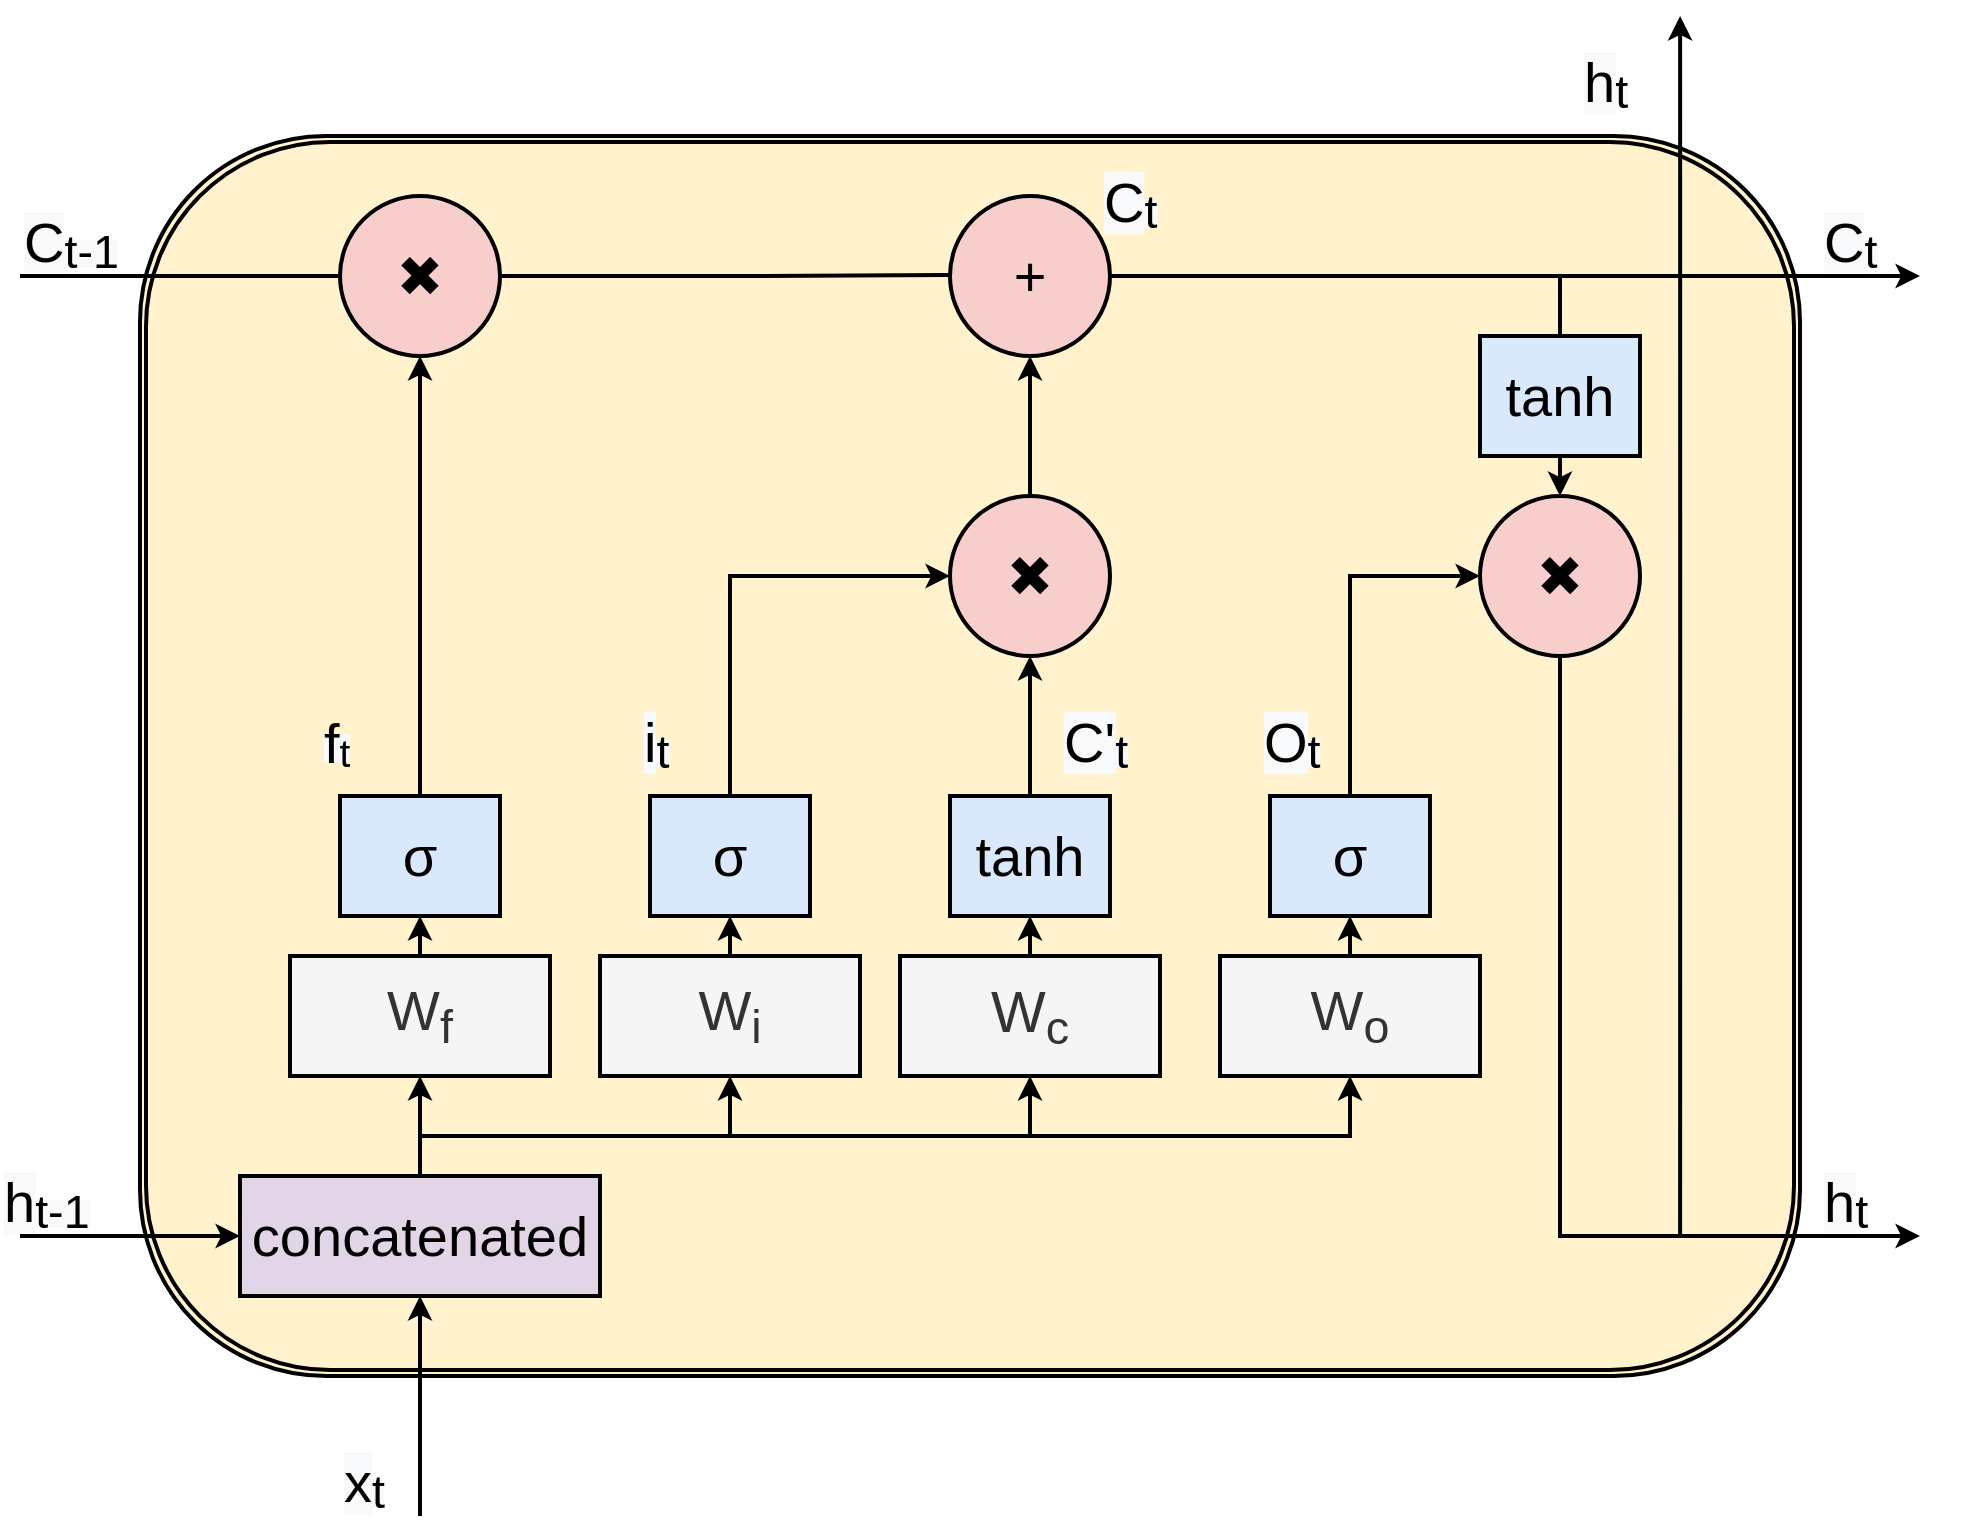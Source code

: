 <mxfile version="13.1.1" type="github"><diagram id="wgbksqBaU25theoSpPje" name="Page-1"><mxGraphModel dx="1673" dy="839" grid="1" gridSize="10" guides="1" tooltips="1" connect="1" arrows="1" fold="1" page="1" pageScale="1" pageWidth="3300" pageHeight="4681" math="0" shadow="0"><root><mxCell id="0"/><mxCell id="1" parent="0"/><mxCell id="q7qu0OWh7GDWfmp5W00Q-64" value="" style="shape=ext;double=1;rounded=1;whiteSpace=wrap;html=1;strokeWidth=2;fillColor=#fff2cc;strokeColor=#000000;" vertex="1" parent="1"><mxGeometry x="370" y="460" width="830" height="620" as="geometry"/></mxCell><mxCell id="q7qu0OWh7GDWfmp5W00Q-46" style="edgeStyle=orthogonalEdgeStyle;rounded=0;orthogonalLoop=1;jettySize=auto;html=1;exitX=1;exitY=0.5;exitDx=0;exitDy=0;entryX=0;entryY=0.5;entryDx=0;entryDy=0;endArrow=none;endFill=0;strokeWidth=2;strokeColor=#000000;" edge="1" parent="1" source="q7qu0OWh7GDWfmp5W00Q-6"><mxGeometry relative="1" as="geometry"><mxPoint x="560.0" y="529.41" as="sourcePoint"/><mxPoint x="795" y="529.41" as="targetPoint"/></mxGeometry></mxCell><mxCell id="q7qu0OWh7GDWfmp5W00Q-47" style="edgeStyle=orthogonalEdgeStyle;rounded=0;orthogonalLoop=1;jettySize=auto;html=1;exitX=0;exitY=0.5;exitDx=0;exitDy=0;endArrow=none;endFill=0;strokeWidth=2;strokeColor=#000000;" edge="1" parent="1" source="q7qu0OWh7GDWfmp5W00Q-6"><mxGeometry relative="1" as="geometry"><mxPoint x="310" y="530" as="targetPoint"/></mxGeometry></mxCell><mxCell id="q7qu0OWh7GDWfmp5W00Q-6" value="&lt;span style=&quot;font-size: 28px&quot;&gt;✖&lt;/span&gt;" style="ellipse;whiteSpace=wrap;html=1;aspect=fixed;strokeWidth=2;fillColor=#f8cecc;strokeColor=#000000;" vertex="1" parent="1"><mxGeometry x="470" y="490" width="80" height="80" as="geometry"/></mxCell><mxCell id="q7qu0OWh7GDWfmp5W00Q-45" style="edgeStyle=orthogonalEdgeStyle;rounded=0;orthogonalLoop=1;jettySize=auto;html=1;exitX=1;exitY=0.5;exitDx=0;exitDy=0;endArrow=none;endFill=0;entryX=0.5;entryY=0;entryDx=0;entryDy=0;strokeWidth=2;strokeColor=#000000;" edge="1" parent="1" source="q7qu0OWh7GDWfmp5W00Q-7" target="q7qu0OWh7GDWfmp5W00Q-24"><mxGeometry relative="1" as="geometry"><mxPoint x="1510.0" y="529.882" as="targetPoint"/></mxGeometry></mxCell><mxCell id="q7qu0OWh7GDWfmp5W00Q-62" style="edgeStyle=orthogonalEdgeStyle;rounded=0;orthogonalLoop=1;jettySize=auto;html=1;exitX=1;exitY=0.5;exitDx=0;exitDy=0;endArrow=classic;endFill=1;strokeWidth=2;strokeColor=#000000;" edge="1" parent="1" source="q7qu0OWh7GDWfmp5W00Q-7"><mxGeometry relative="1" as="geometry"><mxPoint x="1260" y="530" as="targetPoint"/></mxGeometry></mxCell><mxCell id="q7qu0OWh7GDWfmp5W00Q-7" value="&lt;font style=&quot;font-size: 28px&quot;&gt;+&lt;/font&gt;" style="ellipse;whiteSpace=wrap;html=1;aspect=fixed;strokeWidth=2;fillColor=#f8cecc;strokeColor=#000000;" vertex="1" parent="1"><mxGeometry x="775" y="490" width="80" height="80" as="geometry"/></mxCell><mxCell id="q7qu0OWh7GDWfmp5W00Q-41" style="edgeStyle=orthogonalEdgeStyle;rounded=0;orthogonalLoop=1;jettySize=auto;html=1;exitX=0.5;exitY=0;exitDx=0;exitDy=0;entryX=0.5;entryY=1;entryDx=0;entryDy=0;strokeWidth=2;strokeColor=#000000;" edge="1" parent="1" source="q7qu0OWh7GDWfmp5W00Q-8" target="q7qu0OWh7GDWfmp5W00Q-7"><mxGeometry relative="1" as="geometry"/></mxCell><mxCell id="q7qu0OWh7GDWfmp5W00Q-8" value="&lt;span style=&quot;font-size: 28px&quot;&gt;✖&lt;/span&gt;" style="ellipse;whiteSpace=wrap;html=1;aspect=fixed;strokeWidth=2;fillColor=#f8cecc;strokeColor=#000000;" vertex="1" parent="1"><mxGeometry x="775" y="640" width="80" height="80" as="geometry"/></mxCell><mxCell id="q7qu0OWh7GDWfmp5W00Q-48" style="edgeStyle=orthogonalEdgeStyle;rounded=0;orthogonalLoop=1;jettySize=auto;html=1;exitX=0.5;exitY=1;exitDx=0;exitDy=0;endArrow=classic;endFill=1;strokeWidth=2;strokeColor=#000000;" edge="1" parent="1" source="q7qu0OWh7GDWfmp5W00Q-9"><mxGeometry relative="1" as="geometry"><mxPoint x="1260" y="1010" as="targetPoint"/><Array as="points"><mxPoint x="1080" y="1010"/></Array></mxGeometry></mxCell><mxCell id="q7qu0OWh7GDWfmp5W00Q-9" value="&lt;span style=&quot;font-size: 28px&quot;&gt;✖&lt;/span&gt;" style="ellipse;whiteSpace=wrap;html=1;aspect=fixed;strokeWidth=2;fillColor=#f8cecc;strokeColor=#000000;" vertex="1" parent="1"><mxGeometry x="1040" y="640" width="80" height="80" as="geometry"/></mxCell><mxCell id="q7qu0OWh7GDWfmp5W00Q-28" style="edgeStyle=orthogonalEdgeStyle;rounded=0;orthogonalLoop=1;jettySize=auto;html=1;exitX=0.5;exitY=0;exitDx=0;exitDy=0;entryX=0.5;entryY=1;entryDx=0;entryDy=0;strokeWidth=2;strokeColor=#000000;" edge="1" parent="1" source="q7qu0OWh7GDWfmp5W00Q-10" target="q7qu0OWh7GDWfmp5W00Q-11"><mxGeometry relative="1" as="geometry"/></mxCell><mxCell id="q7qu0OWh7GDWfmp5W00Q-10" value="&lt;font style=&quot;font-size: 28px&quot;&gt;W&lt;sub&gt;f&lt;/sub&gt;&lt;/font&gt;" style="rounded=0;whiteSpace=wrap;html=1;strokeWidth=2;fillColor=#f5f5f5;strokeColor=#000000;fontColor=#333333;" vertex="1" parent="1"><mxGeometry x="445" y="870" width="130" height="60" as="geometry"/></mxCell><mxCell id="q7qu0OWh7GDWfmp5W00Q-27" style="edgeStyle=orthogonalEdgeStyle;rounded=0;orthogonalLoop=1;jettySize=auto;html=1;exitX=0.5;exitY=0;exitDx=0;exitDy=0;strokeWidth=2;strokeColor=#000000;" edge="1" parent="1" source="q7qu0OWh7GDWfmp5W00Q-11" target="q7qu0OWh7GDWfmp5W00Q-6"><mxGeometry relative="1" as="geometry"/></mxCell><mxCell id="q7qu0OWh7GDWfmp5W00Q-11" value="&lt;font style=&quot;font-size: 28px&quot;&gt;σ&lt;/font&gt;" style="rounded=0;whiteSpace=wrap;html=1;strokeWidth=2;strokeColor=#000000;" vertex="1" parent="1"><mxGeometry x="470" y="790" width="80" height="60" as="geometry"/></mxCell><mxCell id="q7qu0OWh7GDWfmp5W00Q-36" style="edgeStyle=orthogonalEdgeStyle;rounded=0;orthogonalLoop=1;jettySize=auto;html=1;exitX=0.5;exitY=0;exitDx=0;exitDy=0;entryX=0.5;entryY=1;entryDx=0;entryDy=0;strokeWidth=2;strokeColor=#000000;" edge="1" parent="1" source="q7qu0OWh7GDWfmp5W00Q-16" target="q7qu0OWh7GDWfmp5W00Q-17"><mxGeometry relative="1" as="geometry"/></mxCell><mxCell id="q7qu0OWh7GDWfmp5W00Q-16" value="&lt;font style=&quot;font-size: 28px&quot;&gt;W&lt;sub&gt;i&lt;/sub&gt;&lt;/font&gt;" style="rounded=0;whiteSpace=wrap;html=1;strokeWidth=2;fillColor=#f5f5f5;strokeColor=#000000;fontColor=#333333;" vertex="1" parent="1"><mxGeometry x="600" y="870" width="130" height="60" as="geometry"/></mxCell><mxCell id="q7qu0OWh7GDWfmp5W00Q-39" style="edgeStyle=orthogonalEdgeStyle;rounded=0;orthogonalLoop=1;jettySize=auto;html=1;exitX=0.5;exitY=0;exitDx=0;exitDy=0;entryX=0;entryY=0.5;entryDx=0;entryDy=0;strokeWidth=2;strokeColor=#000000;" edge="1" parent="1" source="q7qu0OWh7GDWfmp5W00Q-17" target="q7qu0OWh7GDWfmp5W00Q-8"><mxGeometry relative="1" as="geometry"><mxPoint x="785" y="680" as="targetPoint"/></mxGeometry></mxCell><mxCell id="q7qu0OWh7GDWfmp5W00Q-17" value="&lt;span style=&quot;font-size: 28px&quot;&gt;σ&lt;/span&gt;" style="rounded=0;whiteSpace=wrap;html=1;strokeWidth=2;fillColor=#dae8fc;strokeColor=#000000;" vertex="1" parent="1"><mxGeometry x="625" y="790" width="80" height="60" as="geometry"/></mxCell><mxCell id="q7qu0OWh7GDWfmp5W00Q-37" style="edgeStyle=orthogonalEdgeStyle;rounded=0;orthogonalLoop=1;jettySize=auto;html=1;exitX=0.5;exitY=0;exitDx=0;exitDy=0;entryX=0.5;entryY=1;entryDx=0;entryDy=0;strokeWidth=2;strokeColor=#000000;" edge="1" parent="1" source="q7qu0OWh7GDWfmp5W00Q-20" target="q7qu0OWh7GDWfmp5W00Q-21"><mxGeometry relative="1" as="geometry"/></mxCell><mxCell id="q7qu0OWh7GDWfmp5W00Q-20" value="&lt;font style=&quot;font-size: 29px&quot;&gt;W&lt;/font&gt;&lt;font style=&quot;font-size: 24.167px&quot;&gt;&lt;sub style=&quot;font-size: 23.333px&quot;&gt;c&lt;/sub&gt;&lt;/font&gt;" style="rounded=0;whiteSpace=wrap;html=1;strokeWidth=2;fillColor=#f5f5f5;strokeColor=#000000;fontColor=#333333;" vertex="1" parent="1"><mxGeometry x="750" y="870" width="130" height="60" as="geometry"/></mxCell><mxCell id="q7qu0OWh7GDWfmp5W00Q-40" style="edgeStyle=orthogonalEdgeStyle;rounded=0;orthogonalLoop=1;jettySize=auto;html=1;exitX=0.5;exitY=0;exitDx=0;exitDy=0;entryX=0.5;entryY=1;entryDx=0;entryDy=0;strokeWidth=2;strokeColor=#000000;" edge="1" parent="1" source="q7qu0OWh7GDWfmp5W00Q-21" target="q7qu0OWh7GDWfmp5W00Q-8"><mxGeometry relative="1" as="geometry"/></mxCell><mxCell id="q7qu0OWh7GDWfmp5W00Q-21" value="&lt;span style=&quot;font-size: 28px&quot;&gt;tanh&lt;/span&gt;" style="rounded=0;whiteSpace=wrap;html=1;strokeWidth=2;fillColor=#dae8fc;strokeColor=#000000;" vertex="1" parent="1"><mxGeometry x="775" y="790" width="80" height="60" as="geometry"/></mxCell><mxCell id="q7qu0OWh7GDWfmp5W00Q-38" style="edgeStyle=orthogonalEdgeStyle;rounded=0;orthogonalLoop=1;jettySize=auto;html=1;exitX=0.5;exitY=0;exitDx=0;exitDy=0;entryX=0.5;entryY=1;entryDx=0;entryDy=0;strokeWidth=2;strokeColor=#000000;" edge="1" parent="1" source="q7qu0OWh7GDWfmp5W00Q-22" target="q7qu0OWh7GDWfmp5W00Q-23"><mxGeometry relative="1" as="geometry"/></mxCell><mxCell id="q7qu0OWh7GDWfmp5W00Q-22" value="&lt;span style=&quot;font-size: 28px&quot;&gt;W&lt;/span&gt;&lt;font style=&quot;font-size: 28px&quot;&gt;&lt;sub&gt;o&lt;/sub&gt;&lt;/font&gt;" style="rounded=0;whiteSpace=wrap;html=1;strokeWidth=2;fillColor=#f5f5f5;strokeColor=#000000;fontColor=#333333;" vertex="1" parent="1"><mxGeometry x="910" y="870" width="130" height="60" as="geometry"/></mxCell><mxCell id="q7qu0OWh7GDWfmp5W00Q-42" style="edgeStyle=orthogonalEdgeStyle;rounded=0;orthogonalLoop=1;jettySize=auto;html=1;exitX=0.5;exitY=0;exitDx=0;exitDy=0;entryX=0;entryY=0.5;entryDx=0;entryDy=0;strokeWidth=2;strokeColor=#000000;" edge="1" parent="1" source="q7qu0OWh7GDWfmp5W00Q-23" target="q7qu0OWh7GDWfmp5W00Q-9"><mxGeometry relative="1" as="geometry"/></mxCell><mxCell id="q7qu0OWh7GDWfmp5W00Q-23" value="&lt;span style=&quot;font-size: 28px&quot;&gt;σ&lt;/span&gt;" style="rounded=0;whiteSpace=wrap;html=1;strokeWidth=2;fillColor=#dae8fc;strokeColor=#000000;" vertex="1" parent="1"><mxGeometry x="935" y="790" width="80" height="60" as="geometry"/></mxCell><mxCell id="q7qu0OWh7GDWfmp5W00Q-25" style="edgeStyle=orthogonalEdgeStyle;rounded=0;orthogonalLoop=1;jettySize=auto;html=1;exitX=0.5;exitY=1;exitDx=0;exitDy=0;entryX=0.5;entryY=0;entryDx=0;entryDy=0;strokeWidth=2;strokeColor=#000000;" edge="1" parent="1" source="q7qu0OWh7GDWfmp5W00Q-24" target="q7qu0OWh7GDWfmp5W00Q-9"><mxGeometry relative="1" as="geometry"/></mxCell><mxCell id="q7qu0OWh7GDWfmp5W00Q-24" value="&lt;span style=&quot;font-size: 28px&quot;&gt;tanh&lt;/span&gt;" style="rounded=0;whiteSpace=wrap;html=1;strokeWidth=2;strokeColor=#000000;" vertex="1" parent="1"><mxGeometry x="1040" y="560" width="80" height="60" as="geometry"/></mxCell><mxCell id="q7qu0OWh7GDWfmp5W00Q-29" style="edgeStyle=orthogonalEdgeStyle;rounded=0;orthogonalLoop=1;jettySize=auto;html=1;exitX=0.5;exitY=0;exitDx=0;exitDy=0;entryX=0.5;entryY=1;entryDx=0;entryDy=0;strokeWidth=2;strokeColor=#000000;" edge="1" parent="1" source="q7qu0OWh7GDWfmp5W00Q-26" target="q7qu0OWh7GDWfmp5W00Q-10"><mxGeometry relative="1" as="geometry"/></mxCell><mxCell id="q7qu0OWh7GDWfmp5W00Q-33" style="edgeStyle=orthogonalEdgeStyle;rounded=0;orthogonalLoop=1;jettySize=auto;html=1;exitX=0.5;exitY=0;exitDx=0;exitDy=0;entryX=0.5;entryY=1;entryDx=0;entryDy=0;strokeWidth=2;strokeColor=#000000;" edge="1" parent="1" source="q7qu0OWh7GDWfmp5W00Q-26" target="q7qu0OWh7GDWfmp5W00Q-16"><mxGeometry relative="1" as="geometry"><Array as="points"><mxPoint x="510" y="960"/><mxPoint x="665" y="960"/></Array></mxGeometry></mxCell><mxCell id="q7qu0OWh7GDWfmp5W00Q-34" style="edgeStyle=orthogonalEdgeStyle;rounded=0;orthogonalLoop=1;jettySize=auto;html=1;exitX=0.5;exitY=0;exitDx=0;exitDy=0;entryX=0.5;entryY=1;entryDx=0;entryDy=0;strokeWidth=2;strokeColor=#000000;" edge="1" parent="1" source="q7qu0OWh7GDWfmp5W00Q-26" target="q7qu0OWh7GDWfmp5W00Q-20"><mxGeometry relative="1" as="geometry"><Array as="points"><mxPoint x="510" y="960"/><mxPoint x="815" y="960"/></Array></mxGeometry></mxCell><mxCell id="q7qu0OWh7GDWfmp5W00Q-35" style="edgeStyle=orthogonalEdgeStyle;rounded=0;orthogonalLoop=1;jettySize=auto;html=1;exitX=0.5;exitY=0;exitDx=0;exitDy=0;entryX=0.5;entryY=1;entryDx=0;entryDy=0;strokeWidth=2;strokeColor=#000000;" edge="1" parent="1" source="q7qu0OWh7GDWfmp5W00Q-26" target="q7qu0OWh7GDWfmp5W00Q-22"><mxGeometry relative="1" as="geometry"><Array as="points"><mxPoint x="510" y="960"/><mxPoint x="975" y="960"/></Array></mxGeometry></mxCell><mxCell id="q7qu0OWh7GDWfmp5W00Q-26" value="&lt;font style=&quot;font-size: 28px&quot;&gt;concatenated&lt;/font&gt;" style="rounded=0;whiteSpace=wrap;html=1;strokeWidth=2;fillColor=#e1d5e7;strokeColor=#000000;" vertex="1" parent="1"><mxGeometry x="420" y="980" width="180" height="60" as="geometry"/></mxCell><mxCell id="q7qu0OWh7GDWfmp5W00Q-43" value="" style="endArrow=classic;html=1;entryX=0.5;entryY=1;entryDx=0;entryDy=0;strokeWidth=2;strokeColor=#000000;" edge="1" parent="1" target="q7qu0OWh7GDWfmp5W00Q-26"><mxGeometry width="50" height="50" relative="1" as="geometry"><mxPoint x="510" y="1150" as="sourcePoint"/><mxPoint x="520" y="1120" as="targetPoint"/></mxGeometry></mxCell><mxCell id="q7qu0OWh7GDWfmp5W00Q-44" value="" style="endArrow=classic;html=1;entryX=0;entryY=0.5;entryDx=0;entryDy=0;strokeWidth=2;strokeColor=#000000;" edge="1" parent="1" target="q7qu0OWh7GDWfmp5W00Q-26"><mxGeometry width="50" height="50" relative="1" as="geometry"><mxPoint x="310" y="1010" as="sourcePoint"/><mxPoint x="280" y="970" as="targetPoint"/></mxGeometry></mxCell><mxCell id="q7qu0OWh7GDWfmp5W00Q-53" style="edgeStyle=orthogonalEdgeStyle;rounded=0;orthogonalLoop=1;jettySize=auto;html=1;endArrow=classic;endFill=1;strokeWidth=2;" edge="1" parent="1"><mxGeometry relative="1" as="geometry"><mxPoint x="1140.06" y="400" as="targetPoint"/><mxPoint x="1140.06" y="1010" as="sourcePoint"/><Array as="points"><mxPoint x="1140.06" y="710"/><mxPoint x="1140.06" y="710"/></Array></mxGeometry></mxCell><mxCell id="q7qu0OWh7GDWfmp5W00Q-66" value="&lt;span style=&quot;color: rgb(0 , 0 , 0) ; font-family: &amp;#34;helvetica&amp;#34; ; font-size: 28px ; font-style: normal ; font-weight: 400 ; letter-spacing: normal ; text-align: center ; text-indent: 0px ; text-transform: none ; word-spacing: 0px ; background-color: rgb(248 , 249 , 250) ; float: none ; display: inline&quot;&gt;C'&lt;/span&gt;&lt;span style=&quot;color: rgb(0 , 0 , 0) ; font-family: &amp;#34;helvetica&amp;#34; ; font-style: normal ; font-weight: 400 ; letter-spacing: normal ; text-align: center ; text-indent: 0px ; text-transform: none ; word-spacing: 0px ; background-color: rgb(248 , 249 , 250) ; float: none ; display: inline&quot;&gt;&lt;sub&gt;&lt;font style=&quot;font-size: 23.333px&quot;&gt;t&lt;/font&gt;&lt;/sub&gt;&lt;/span&gt;" style="text;whiteSpace=wrap;html=1;strokeWidth=2;strokeColor=none;" vertex="1" parent="1"><mxGeometry x="830" y="740" width="80" height="30" as="geometry"/></mxCell><mxCell id="q7qu0OWh7GDWfmp5W00Q-67" value="&lt;span style=&quot;color: rgb(0 , 0 , 0) ; font-family: &amp;#34;helvetica&amp;#34; ; font-size: 28px ; font-style: normal ; font-weight: 400 ; letter-spacing: normal ; text-align: center ; text-indent: 0px ; text-transform: none ; word-spacing: 0px ; background-color: rgb(248 , 249 , 250) ; float: none ; display: inline&quot;&gt;i&lt;/span&gt;&lt;span style=&quot;color: rgb(0 , 0 , 0) ; font-family: &amp;#34;helvetica&amp;#34; ; font-style: normal ; font-weight: 400 ; letter-spacing: normal ; text-align: center ; text-indent: 0px ; text-transform: none ; word-spacing: 0px ; background-color: rgb(248 , 249 , 250) ; float: none ; display: inline&quot;&gt;&lt;sub&gt;&lt;font style=&quot;font-size: 23.333px&quot;&gt;t&lt;/font&gt;&lt;/sub&gt;&lt;/span&gt;" style="text;whiteSpace=wrap;html=1;strokeWidth=2;strokeColor=none;" vertex="1" parent="1"><mxGeometry x="620" y="740" width="20" height="30" as="geometry"/></mxCell><mxCell id="q7qu0OWh7GDWfmp5W00Q-70" value="&lt;span style=&quot;color: rgb(0 , 0 , 0) ; font-family: &amp;#34;helvetica&amp;#34; ; font-style: normal ; font-weight: 400 ; letter-spacing: normal ; text-align: center ; text-indent: 0px ; text-transform: none ; word-spacing: 0px ; background-color: rgb(248 , 249 , 250) ; float: none ; display: inline&quot;&gt;&lt;font style=&quot;vertical-align: sub ; font-size: 28px&quot;&gt;f&lt;/font&gt;&lt;font style=&quot;font-size: 23.333px&quot;&gt;&lt;sub&gt;t&lt;/sub&gt;&lt;/font&gt;&lt;/span&gt;" style="text;whiteSpace=wrap;html=1;strokeWidth=2;strokeColor=none;" vertex="1" parent="1"><mxGeometry x="460" y="740" width="35" height="30" as="geometry"/></mxCell><mxCell id="q7qu0OWh7GDWfmp5W00Q-71" value="&lt;span style=&quot;color: rgb(0 , 0 , 0) ; font-family: &amp;#34;helvetica&amp;#34; ; font-size: 28px ; font-style: normal ; font-weight: 400 ; letter-spacing: normal ; text-align: center ; text-indent: 0px ; text-transform: none ; word-spacing: 0px ; background-color: rgb(248 , 249 , 250) ; float: none ; display: inline&quot;&gt;O&lt;/span&gt;&lt;span style=&quot;color: rgb(0 , 0 , 0) ; font-family: &amp;#34;helvetica&amp;#34; ; font-style: normal ; font-weight: 400 ; letter-spacing: normal ; text-align: center ; text-indent: 0px ; text-transform: none ; word-spacing: 0px ; background-color: rgb(248 , 249 , 250) ; float: none ; display: inline&quot;&gt;&lt;sub&gt;&lt;font style=&quot;font-size: 23.333px&quot;&gt;t&lt;/font&gt;&lt;/sub&gt;&lt;/span&gt;" style="text;whiteSpace=wrap;html=1;strokeWidth=2;strokeColor=none;" vertex="1" parent="1"><mxGeometry x="930" y="740" width="45" height="30" as="geometry"/></mxCell><mxCell id="q7qu0OWh7GDWfmp5W00Q-72" value="&lt;span style=&quot;color: rgb(0 , 0 , 0) ; font-family: &amp;#34;helvetica&amp;#34; ; font-size: 28px ; font-style: normal ; font-weight: 400 ; letter-spacing: normal ; text-align: center ; text-indent: 0px ; text-transform: none ; word-spacing: 0px ; background-color: rgb(248 , 249 , 250) ; float: none ; display: inline&quot;&gt;C&lt;/span&gt;&lt;span style=&quot;color: rgb(0 , 0 , 0) ; font-family: &amp;#34;helvetica&amp;#34; ; font-style: normal ; font-weight: 400 ; letter-spacing: normal ; text-align: center ; text-indent: 0px ; text-transform: none ; word-spacing: 0px ; background-color: rgb(248 , 249 , 250) ; float: none ; display: inline&quot;&gt;&lt;sub&gt;&lt;font style=&quot;font-size: 23.333px&quot;&gt;t&lt;/font&gt;&lt;/sub&gt;&lt;/span&gt;" style="text;whiteSpace=wrap;html=1;strokeWidth=2;strokeColor=none;" vertex="1" parent="1"><mxGeometry x="850" y="470" width="80" height="30" as="geometry"/></mxCell><mxCell id="q7qu0OWh7GDWfmp5W00Q-73" value="&lt;span style=&quot;color: rgb(0 , 0 , 0) ; font-family: &amp;#34;helvetica&amp;#34; ; font-size: 28px ; font-style: normal ; font-weight: 400 ; letter-spacing: normal ; text-align: center ; text-indent: 0px ; text-transform: none ; word-spacing: 0px ; background-color: rgb(248 , 249 , 250) ; float: none ; display: inline&quot;&gt;C&lt;/span&gt;&lt;span style=&quot;color: rgb(0 , 0 , 0) ; font-family: &amp;#34;helvetica&amp;#34; ; font-style: normal ; font-weight: 400 ; letter-spacing: normal ; text-align: center ; text-indent: 0px ; text-transform: none ; word-spacing: 0px ; background-color: rgb(248 , 249 , 250) ; float: none ; display: inline&quot;&gt;&lt;sub&gt;&lt;font style=&quot;font-size: 23.333px&quot;&gt;t-1&lt;/font&gt;&lt;/sub&gt;&lt;/span&gt;" style="text;whiteSpace=wrap;html=1;strokeWidth=2;strokeColor=none;" vertex="1" parent="1"><mxGeometry x="310" y="490" width="80" height="30" as="geometry"/></mxCell><mxCell id="q7qu0OWh7GDWfmp5W00Q-75" value="&lt;span style=&quot;color: rgb(0 , 0 , 0) ; font-family: &amp;#34;helvetica&amp;#34; ; font-size: 28px ; font-style: normal ; font-weight: 400 ; letter-spacing: normal ; text-align: center ; text-indent: 0px ; text-transform: none ; word-spacing: 0px ; background-color: rgb(248 , 249 , 250) ; float: none ; display: inline&quot;&gt;h&lt;/span&gt;&lt;span style=&quot;color: rgb(0 , 0 , 0) ; font-family: &amp;#34;helvetica&amp;#34; ; font-style: normal ; font-weight: 400 ; letter-spacing: normal ; text-align: center ; text-indent: 0px ; text-transform: none ; word-spacing: 0px ; background-color: rgb(248 , 249 , 250) ; float: none ; display: inline&quot;&gt;&lt;sub&gt;&lt;font style=&quot;font-size: 23.333px&quot;&gt;t-1&lt;/font&gt;&lt;/sub&gt;&lt;/span&gt;" style="text;whiteSpace=wrap;html=1;strokeWidth=2;strokeColor=none;" vertex="1" parent="1"><mxGeometry x="300" y="970" width="80" height="30" as="geometry"/></mxCell><mxCell id="q7qu0OWh7GDWfmp5W00Q-76" value="&lt;span style=&quot;color: rgb(0 , 0 , 0) ; font-family: &amp;#34;helvetica&amp;#34; ; font-size: 28px ; font-style: normal ; font-weight: 400 ; letter-spacing: normal ; text-align: center ; text-indent: 0px ; text-transform: none ; word-spacing: 0px ; background-color: rgb(248 , 249 , 250) ; float: none ; display: inline&quot;&gt;x&lt;/span&gt;&lt;span style=&quot;color: rgb(0 , 0 , 0) ; font-family: &amp;#34;helvetica&amp;#34; ; font-style: normal ; font-weight: 400 ; letter-spacing: normal ; text-align: center ; text-indent: 0px ; text-transform: none ; word-spacing: 0px ; background-color: rgb(248 , 249 , 250) ; float: none ; display: inline&quot;&gt;&lt;sub&gt;&lt;font style=&quot;font-size: 23.333px&quot;&gt;t&lt;/font&gt;&lt;/sub&gt;&lt;/span&gt;" style="text;whiteSpace=wrap;html=1;strokeWidth=2;strokeColor=none;" vertex="1" parent="1"><mxGeometry x="470" y="1110" width="80" height="30" as="geometry"/></mxCell><mxCell id="q7qu0OWh7GDWfmp5W00Q-79" value="&lt;span style=&quot;color: rgb(0 , 0 , 0) ; font-family: &amp;#34;helvetica&amp;#34; ; font-size: 28px ; font-style: normal ; font-weight: 400 ; letter-spacing: normal ; text-align: center ; text-indent: 0px ; text-transform: none ; word-spacing: 0px ; background-color: rgb(248 , 249 , 250) ; float: none ; display: inline&quot;&gt;h&lt;/span&gt;&lt;span style=&quot;color: rgb(0 , 0 , 0) ; font-family: &amp;#34;helvetica&amp;#34; ; font-style: normal ; font-weight: 400 ; letter-spacing: normal ; text-align: center ; text-indent: 0px ; text-transform: none ; word-spacing: 0px ; background-color: rgb(248 , 249 , 250) ; float: none ; display: inline&quot;&gt;&lt;sub&gt;&lt;font style=&quot;font-size: 23.333px&quot;&gt;t&lt;/font&gt;&lt;/sub&gt;&lt;/span&gt;" style="text;whiteSpace=wrap;html=1;strokeWidth=2;strokeColor=none;" vertex="1" parent="1"><mxGeometry x="1210" y="970" width="80" height="30" as="geometry"/></mxCell><mxCell id="q7qu0OWh7GDWfmp5W00Q-80" value="&lt;span style=&quot;font-size: 28px&quot;&gt;tanh&lt;/span&gt;" style="rounded=0;whiteSpace=wrap;html=1;strokeWidth=2;fillColor=#dae8fc;strokeColor=#000000;" vertex="1" parent="1"><mxGeometry x="1040" y="560" width="80" height="60" as="geometry"/></mxCell><mxCell id="q7qu0OWh7GDWfmp5W00Q-81" value="&lt;font style=&quot;font-size: 28px&quot;&gt;σ&lt;/font&gt;" style="rounded=0;whiteSpace=wrap;html=1;strokeWidth=2;fillColor=#dae8fc;strokeColor=#000000;" vertex="1" parent="1"><mxGeometry x="470" y="790" width="80" height="60" as="geometry"/></mxCell><mxCell id="q7qu0OWh7GDWfmp5W00Q-82" value="&lt;span style=&quot;color: rgb(0 , 0 , 0) ; font-family: &amp;#34;helvetica&amp;#34; ; font-size: 28px ; font-style: normal ; font-weight: 400 ; letter-spacing: normal ; text-align: center ; text-indent: 0px ; text-transform: none ; word-spacing: 0px ; background-color: rgb(248 , 249 , 250) ; float: none ; display: inline&quot;&gt;C&lt;/span&gt;&lt;span style=&quot;color: rgb(0 , 0 , 0) ; font-family: &amp;#34;helvetica&amp;#34; ; font-style: normal ; font-weight: 400 ; letter-spacing: normal ; text-align: center ; text-indent: 0px ; text-transform: none ; word-spacing: 0px ; background-color: rgb(248 , 249 , 250) ; float: none ; display: inline&quot;&gt;&lt;sub&gt;&lt;font style=&quot;font-size: 23.333px&quot;&gt;t&lt;/font&gt;&lt;/sub&gt;&lt;/span&gt;" style="text;whiteSpace=wrap;html=1;strokeWidth=2;strokeColor=none;" vertex="1" parent="1"><mxGeometry x="1210" y="490" width="80" height="30" as="geometry"/></mxCell><mxCell id="q7qu0OWh7GDWfmp5W00Q-83" value="&lt;span style=&quot;color: rgb(0 , 0 , 0) ; font-family: &amp;#34;helvetica&amp;#34; ; font-size: 28px ; font-style: normal ; font-weight: 400 ; letter-spacing: normal ; text-align: center ; text-indent: 0px ; text-transform: none ; word-spacing: 0px ; background-color: rgb(248 , 249 , 250) ; float: none ; display: inline&quot;&gt;h&lt;/span&gt;&lt;span style=&quot;color: rgb(0 , 0 , 0) ; font-family: &amp;#34;helvetica&amp;#34; ; font-style: normal ; font-weight: 400 ; letter-spacing: normal ; text-align: center ; text-indent: 0px ; text-transform: none ; word-spacing: 0px ; background-color: rgb(248 , 249 , 250) ; float: none ; display: inline&quot;&gt;&lt;sub&gt;&lt;font style=&quot;font-size: 23.333px&quot;&gt;t&lt;/font&gt;&lt;/sub&gt;&lt;/span&gt;" style="text;whiteSpace=wrap;html=1;strokeWidth=2;strokeColor=none;" vertex="1" parent="1"><mxGeometry x="1090" y="410" width="80" height="30" as="geometry"/></mxCell></root></mxGraphModel></diagram></mxfile>